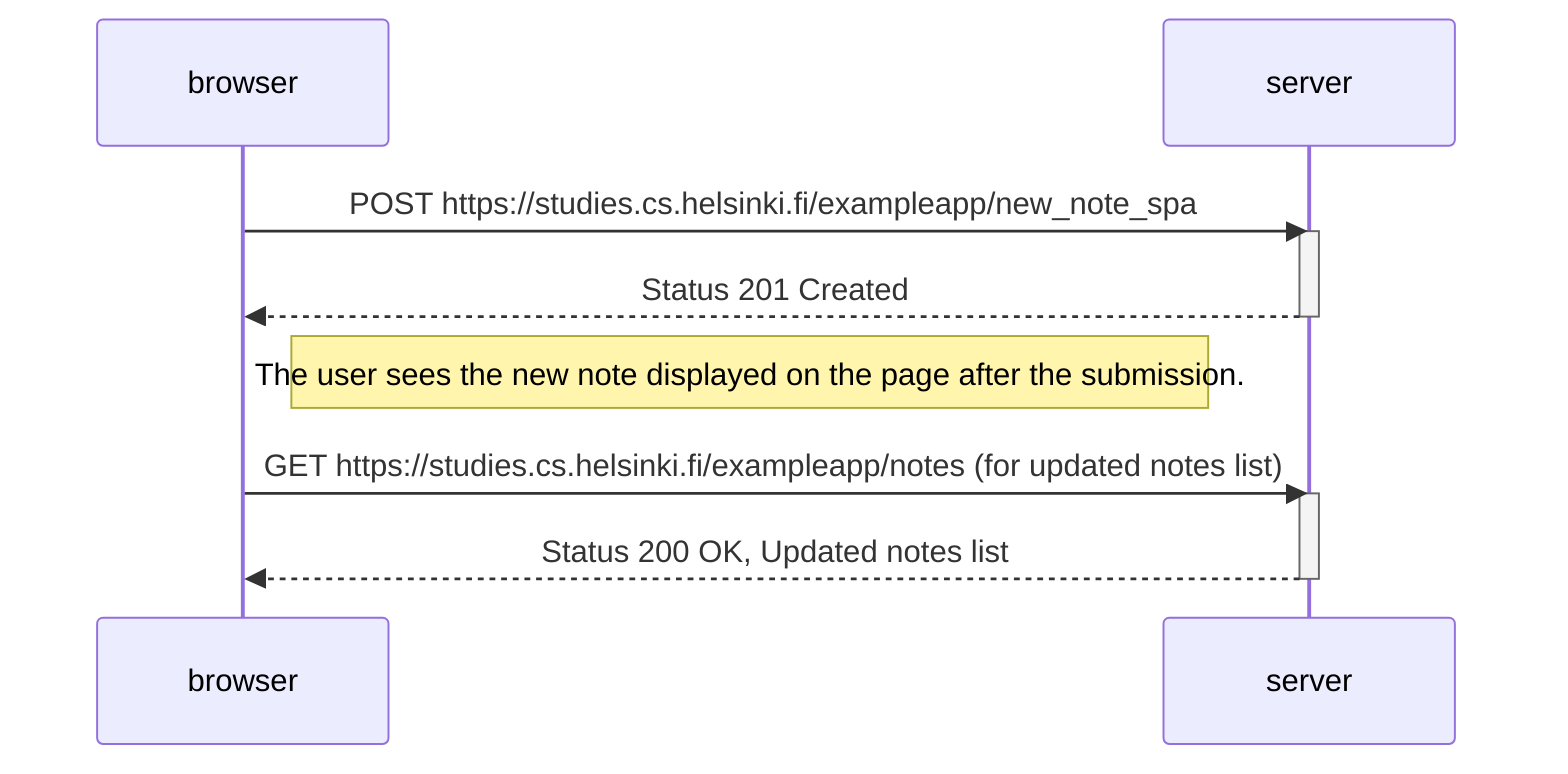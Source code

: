sequenceDiagram
    participant browser
    participant server

    browser->>server: POST https://studies.cs.helsinki.fi/exampleapp/new_note_spa
    activate server
    server-->>browser: Status 201 Created
    deactivate server

    Note right of browser: The user sees the new note displayed on the page after the submission.
    browser->>server: GET https://studies.cs.helsinki.fi/exampleapp/notes (for updated notes list)
    activate server
    server-->>browser: Status 200 OK, Updated notes list
    deactivate server